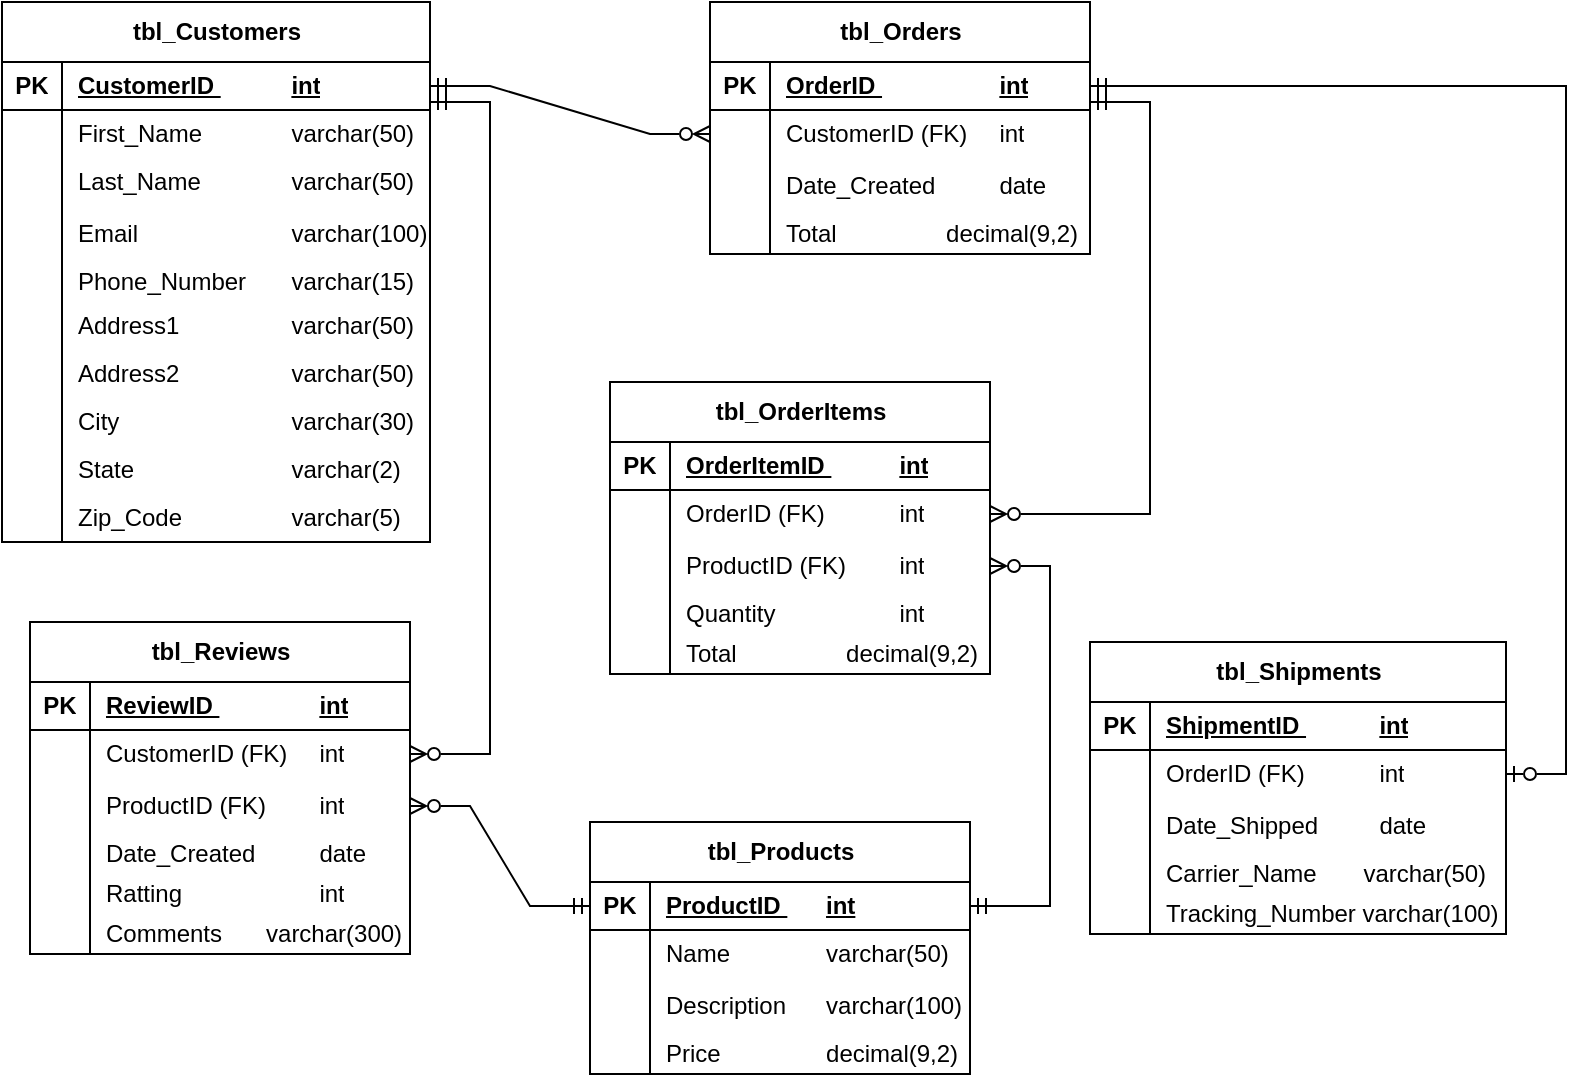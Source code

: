 <mxfile version="22.1.5" type="github">
  <diagram name="Page-1" id="yN-8CEZ-ahlFTU7p4GhJ">
    <mxGraphModel dx="1012" dy="645" grid="1" gridSize="10" guides="1" tooltips="1" connect="1" arrows="1" fold="1" page="1" pageScale="1" pageWidth="850" pageHeight="1100" math="0" shadow="0">
      <root>
        <mxCell id="0" />
        <mxCell id="1" parent="0" />
        <mxCell id="nG5yOjNzxIH1vcLrPPvf-18" value="tbl_Customers" style="shape=table;startSize=30;container=1;collapsible=1;childLayout=tableLayout;fixedRows=1;rowLines=0;fontStyle=1;align=center;resizeLast=1;html=1;" parent="1" vertex="1">
          <mxGeometry x="36" y="40" width="214" height="270" as="geometry" />
        </mxCell>
        <mxCell id="nG5yOjNzxIH1vcLrPPvf-19" value="" style="shape=tableRow;horizontal=0;startSize=0;swimlaneHead=0;swimlaneBody=0;fillColor=none;collapsible=0;dropTarget=0;points=[[0,0.5],[1,0.5]];portConstraint=eastwest;top=0;left=0;right=0;bottom=1;" parent="nG5yOjNzxIH1vcLrPPvf-18" vertex="1">
          <mxGeometry y="30" width="214" height="24" as="geometry" />
        </mxCell>
        <mxCell id="nG5yOjNzxIH1vcLrPPvf-20" value="PK" style="shape=partialRectangle;connectable=0;fillColor=none;top=0;left=0;bottom=0;right=0;fontStyle=1;overflow=hidden;whiteSpace=wrap;html=1;" parent="nG5yOjNzxIH1vcLrPPvf-19" vertex="1">
          <mxGeometry width="30" height="24" as="geometry">
            <mxRectangle width="30" height="24" as="alternateBounds" />
          </mxGeometry>
        </mxCell>
        <mxCell id="nG5yOjNzxIH1vcLrPPvf-21" value="CustomerID&#x9;&lt;span style=&quot;white-space: pre;&quot;&gt;&#x9;&lt;/span&gt;&lt;span style=&quot;white-space: pre;&quot;&gt;&#x9;&lt;/span&gt;&lt;span style=&quot;border-color: var(--border-color);&quot;&gt;&lt;/span&gt;int" style="shape=partialRectangle;connectable=0;fillColor=none;top=0;left=0;bottom=0;right=0;align=left;spacingLeft=6;fontStyle=5;overflow=hidden;whiteSpace=wrap;html=1;" parent="nG5yOjNzxIH1vcLrPPvf-19" vertex="1">
          <mxGeometry x="30" width="184" height="24" as="geometry">
            <mxRectangle width="184" height="24" as="alternateBounds" />
          </mxGeometry>
        </mxCell>
        <mxCell id="nG5yOjNzxIH1vcLrPPvf-22" value="" style="shape=tableRow;horizontal=0;startSize=0;swimlaneHead=0;swimlaneBody=0;fillColor=none;collapsible=0;dropTarget=0;points=[[0,0.5],[1,0.5]];portConstraint=eastwest;top=0;left=0;right=0;bottom=0;" parent="nG5yOjNzxIH1vcLrPPvf-18" vertex="1">
          <mxGeometry y="54" width="214" height="24" as="geometry" />
        </mxCell>
        <mxCell id="nG5yOjNzxIH1vcLrPPvf-23" value="" style="shape=partialRectangle;connectable=0;fillColor=none;top=0;left=0;bottom=0;right=0;editable=1;overflow=hidden;whiteSpace=wrap;html=1;" parent="nG5yOjNzxIH1vcLrPPvf-22" vertex="1">
          <mxGeometry width="30" height="24" as="geometry">
            <mxRectangle width="30" height="24" as="alternateBounds" />
          </mxGeometry>
        </mxCell>
        <mxCell id="nG5yOjNzxIH1vcLrPPvf-24" value="First_Name&#x9;&lt;span style=&quot;white-space: pre;&quot;&gt;&#x9;&lt;/span&gt;&lt;span style=&quot;white-space: pre;&quot;&gt;&#x9;&lt;/span&gt;&lt;span style=&quot;border-color: var(--border-color);&quot;&gt;&lt;/span&gt;varchar(50)" style="shape=partialRectangle;connectable=0;fillColor=none;top=0;left=0;bottom=0;right=0;align=left;spacingLeft=6;overflow=hidden;whiteSpace=wrap;html=1;" parent="nG5yOjNzxIH1vcLrPPvf-22" vertex="1">
          <mxGeometry x="30" width="184" height="24" as="geometry">
            <mxRectangle width="184" height="24" as="alternateBounds" />
          </mxGeometry>
        </mxCell>
        <mxCell id="nG5yOjNzxIH1vcLrPPvf-25" value="" style="shape=tableRow;horizontal=0;startSize=0;swimlaneHead=0;swimlaneBody=0;fillColor=none;collapsible=0;dropTarget=0;points=[[0,0.5],[1,0.5]];portConstraint=eastwest;top=0;left=0;right=0;bottom=0;" parent="nG5yOjNzxIH1vcLrPPvf-18" vertex="1">
          <mxGeometry y="78" width="214" height="24" as="geometry" />
        </mxCell>
        <mxCell id="nG5yOjNzxIH1vcLrPPvf-26" value="" style="shape=partialRectangle;connectable=0;fillColor=none;top=0;left=0;bottom=0;right=0;editable=1;overflow=hidden;whiteSpace=wrap;html=1;" parent="nG5yOjNzxIH1vcLrPPvf-25" vertex="1">
          <mxGeometry width="30" height="24" as="geometry">
            <mxRectangle width="30" height="24" as="alternateBounds" />
          </mxGeometry>
        </mxCell>
        <mxCell id="nG5yOjNzxIH1vcLrPPvf-27" value="Last_Name&#x9;&lt;span style=&quot;white-space: pre;&quot;&gt;&#x9;&lt;/span&gt;&lt;span style=&quot;white-space: pre;&quot;&gt;&#x9;&lt;/span&gt;&lt;span style=&quot;border-color: var(--border-color);&quot;&gt;&lt;/span&gt;varchar(50)" style="shape=partialRectangle;connectable=0;fillColor=none;top=0;left=0;bottom=0;right=0;align=left;spacingLeft=6;overflow=hidden;whiteSpace=wrap;html=1;" parent="nG5yOjNzxIH1vcLrPPvf-25" vertex="1">
          <mxGeometry x="30" width="184" height="24" as="geometry">
            <mxRectangle width="184" height="24" as="alternateBounds" />
          </mxGeometry>
        </mxCell>
        <mxCell id="nG5yOjNzxIH1vcLrPPvf-28" value="" style="shape=tableRow;horizontal=0;startSize=0;swimlaneHead=0;swimlaneBody=0;fillColor=none;collapsible=0;dropTarget=0;points=[[0,0.5],[1,0.5]];portConstraint=eastwest;top=0;left=0;right=0;bottom=0;strokeColor=default;" parent="nG5yOjNzxIH1vcLrPPvf-18" vertex="1">
          <mxGeometry y="102" width="214" height="28" as="geometry" />
        </mxCell>
        <mxCell id="nG5yOjNzxIH1vcLrPPvf-29" value="" style="shape=partialRectangle;connectable=0;fillColor=none;top=0;left=0;bottom=0;right=0;editable=1;overflow=hidden;whiteSpace=wrap;html=1;" parent="nG5yOjNzxIH1vcLrPPvf-28" vertex="1">
          <mxGeometry width="30" height="28" as="geometry">
            <mxRectangle width="30" height="28" as="alternateBounds" />
          </mxGeometry>
        </mxCell>
        <mxCell id="nG5yOjNzxIH1vcLrPPvf-30" value="Email&#x9;&lt;span style=&quot;white-space: pre;&quot;&gt;&#x9;&lt;/span&gt;&lt;span style=&quot;white-space: pre;&quot;&gt;&#x9;&lt;/span&gt;&lt;span style=&quot;white-space: pre;&quot;&gt;&#x9;&lt;/span&gt;&lt;span style=&quot;border-color: var(--border-color);&quot;&gt;&lt;/span&gt;varchar(100)" style="shape=partialRectangle;connectable=0;fillColor=none;top=0;left=0;bottom=0;right=0;align=left;spacingLeft=6;overflow=hidden;whiteSpace=wrap;html=1;" parent="nG5yOjNzxIH1vcLrPPvf-28" vertex="1">
          <mxGeometry x="30" width="184" height="28" as="geometry">
            <mxRectangle width="184" height="28" as="alternateBounds" />
          </mxGeometry>
        </mxCell>
        <mxCell id="1pU03YvxmxOZ_lnWLBFP-92" style="shape=tableRow;horizontal=0;startSize=0;swimlaneHead=0;swimlaneBody=0;fillColor=none;collapsible=0;dropTarget=0;points=[[0,0.5],[1,0.5]];portConstraint=eastwest;top=0;left=0;right=0;bottom=0;strokeColor=default;" vertex="1" parent="nG5yOjNzxIH1vcLrPPvf-18">
          <mxGeometry y="130" width="214" height="20" as="geometry" />
        </mxCell>
        <mxCell id="1pU03YvxmxOZ_lnWLBFP-93" style="shape=partialRectangle;connectable=0;fillColor=none;top=0;left=0;bottom=0;right=0;editable=1;overflow=hidden;whiteSpace=wrap;html=1;" vertex="1" parent="1pU03YvxmxOZ_lnWLBFP-92">
          <mxGeometry width="30" height="20" as="geometry">
            <mxRectangle width="30" height="20" as="alternateBounds" />
          </mxGeometry>
        </mxCell>
        <mxCell id="1pU03YvxmxOZ_lnWLBFP-94" value="Phone_Number&#x9;&lt;span style=&quot;white-space: pre;&quot;&gt;&#x9;&lt;/span&gt;varchar(15)" style="shape=partialRectangle;connectable=0;fillColor=none;top=0;left=0;bottom=0;right=0;align=left;spacingLeft=6;overflow=hidden;whiteSpace=wrap;html=1;" vertex="1" parent="1pU03YvxmxOZ_lnWLBFP-92">
          <mxGeometry x="30" width="184" height="20" as="geometry">
            <mxRectangle width="184" height="20" as="alternateBounds" />
          </mxGeometry>
        </mxCell>
        <mxCell id="1pU03YvxmxOZ_lnWLBFP-89" style="shape=tableRow;horizontal=0;startSize=0;swimlaneHead=0;swimlaneBody=0;fillColor=none;collapsible=0;dropTarget=0;points=[[0,0.5],[1,0.5]];portConstraint=eastwest;top=0;left=0;right=0;bottom=0;strokeColor=default;" vertex="1" parent="nG5yOjNzxIH1vcLrPPvf-18">
          <mxGeometry y="150" width="214" height="24" as="geometry" />
        </mxCell>
        <mxCell id="1pU03YvxmxOZ_lnWLBFP-90" style="shape=partialRectangle;connectable=0;fillColor=none;top=0;left=0;bottom=0;right=0;editable=1;overflow=hidden;whiteSpace=wrap;html=1;" vertex="1" parent="1pU03YvxmxOZ_lnWLBFP-89">
          <mxGeometry width="30" height="24" as="geometry">
            <mxRectangle width="30" height="24" as="alternateBounds" />
          </mxGeometry>
        </mxCell>
        <mxCell id="1pU03YvxmxOZ_lnWLBFP-91" value="Address1&#x9;&lt;span style=&quot;border-color: var(--border-color);&quot;&gt;&lt;span style=&quot;white-space: pre;&quot;&gt;&amp;nbsp;&amp;nbsp;&amp;nbsp;&amp;nbsp;&lt;span style=&quot;white-space: pre;&quot;&gt;&#x9;&lt;/span&gt;&lt;span style=&quot;white-space: pre;&quot;&gt;&#x9;&lt;/span&gt;&lt;/span&gt;&lt;/span&gt;&lt;span style=&quot;border-color: var(--border-color);&quot;&gt;&lt;/span&gt;varchar(50)" style="shape=partialRectangle;connectable=0;fillColor=none;top=0;left=0;bottom=0;right=0;align=left;spacingLeft=6;overflow=hidden;whiteSpace=wrap;html=1;" vertex="1" parent="1pU03YvxmxOZ_lnWLBFP-89">
          <mxGeometry x="30" width="184" height="24" as="geometry">
            <mxRectangle width="184" height="24" as="alternateBounds" />
          </mxGeometry>
        </mxCell>
        <mxCell id="1pU03YvxmxOZ_lnWLBFP-86" style="shape=tableRow;horizontal=0;startSize=0;swimlaneHead=0;swimlaneBody=0;fillColor=none;collapsible=0;dropTarget=0;points=[[0,0.5],[1,0.5]];portConstraint=eastwest;top=0;left=0;right=0;bottom=0;strokeColor=default;" vertex="1" parent="nG5yOjNzxIH1vcLrPPvf-18">
          <mxGeometry y="174" width="214" height="24" as="geometry" />
        </mxCell>
        <mxCell id="1pU03YvxmxOZ_lnWLBFP-87" style="shape=partialRectangle;connectable=0;fillColor=none;top=0;left=0;bottom=0;right=0;editable=1;overflow=hidden;whiteSpace=wrap;html=1;" vertex="1" parent="1pU03YvxmxOZ_lnWLBFP-86">
          <mxGeometry width="30" height="24" as="geometry">
            <mxRectangle width="30" height="24" as="alternateBounds" />
          </mxGeometry>
        </mxCell>
        <mxCell id="1pU03YvxmxOZ_lnWLBFP-88" value="Address2&#x9;&lt;span style=&quot;border-color: var(--border-color);&quot;&gt;&lt;span style=&quot;white-space: pre;&quot;&gt;&amp;nbsp;&amp;nbsp;&amp;nbsp;&amp;nbsp;&lt;/span&gt;&lt;/span&gt;&lt;span style=&quot;border-color: var(--border-color);&quot;&gt;&lt;span style=&quot;white-space: pre;&quot;&gt;&amp;nbsp;&amp;nbsp;&amp;nbsp;&amp;nbsp;&lt;span style=&quot;white-space: pre;&quot;&gt;&#x9;&lt;/span&gt;&lt;/span&gt;&lt;/span&gt;varchar(50)" style="shape=partialRectangle;connectable=0;fillColor=none;top=0;left=0;bottom=0;right=0;align=left;spacingLeft=6;overflow=hidden;whiteSpace=wrap;html=1;" vertex="1" parent="1pU03YvxmxOZ_lnWLBFP-86">
          <mxGeometry x="30" width="184" height="24" as="geometry">
            <mxRectangle width="184" height="24" as="alternateBounds" />
          </mxGeometry>
        </mxCell>
        <mxCell id="1pU03YvxmxOZ_lnWLBFP-83" style="shape=tableRow;horizontal=0;startSize=0;swimlaneHead=0;swimlaneBody=0;fillColor=none;collapsible=0;dropTarget=0;points=[[0,0.5],[1,0.5]];portConstraint=eastwest;top=0;left=0;right=0;bottom=0;strokeColor=default;" vertex="1" parent="nG5yOjNzxIH1vcLrPPvf-18">
          <mxGeometry y="198" width="214" height="24" as="geometry" />
        </mxCell>
        <mxCell id="1pU03YvxmxOZ_lnWLBFP-84" style="shape=partialRectangle;connectable=0;fillColor=none;top=0;left=0;bottom=0;right=0;editable=1;overflow=hidden;whiteSpace=wrap;html=1;" vertex="1" parent="1pU03YvxmxOZ_lnWLBFP-83">
          <mxGeometry width="30" height="24" as="geometry">
            <mxRectangle width="30" height="24" as="alternateBounds" />
          </mxGeometry>
        </mxCell>
        <mxCell id="1pU03YvxmxOZ_lnWLBFP-85" value="City&#x9;&lt;span style=&quot;border-color: var(--border-color);&quot;&gt;&lt;span style=&quot;white-space: pre;&quot;&gt;&amp;nbsp;&amp;nbsp;&amp;nbsp;&amp;nbsp;&lt;/span&gt;&lt;/span&gt;&lt;span style=&quot;border-color: var(--border-color);&quot;&gt;&lt;span style=&quot;white-space: pre;&quot;&gt;&amp;nbsp;&amp;nbsp;&amp;nbsp;&amp;nbsp;&lt;/span&gt;&lt;/span&gt;&lt;span style=&quot;border-color: var(--border-color);&quot;&gt;&lt;span style=&quot;white-space: pre;&quot;&gt;&amp;nbsp;&amp;nbsp;&amp;nbsp;&amp;nbsp;&lt;span style=&quot;white-space: pre;&quot;&gt;&#x9;&lt;/span&gt;&lt;span style=&quot;white-space: pre;&quot;&gt;&#x9;&lt;/span&gt;&lt;/span&gt;&lt;/span&gt;varchar(30)" style="shape=partialRectangle;connectable=0;fillColor=none;top=0;left=0;bottom=0;right=0;align=left;spacingLeft=6;overflow=hidden;whiteSpace=wrap;html=1;" vertex="1" parent="1pU03YvxmxOZ_lnWLBFP-83">
          <mxGeometry x="30" width="184" height="24" as="geometry">
            <mxRectangle width="184" height="24" as="alternateBounds" />
          </mxGeometry>
        </mxCell>
        <mxCell id="1pU03YvxmxOZ_lnWLBFP-80" style="shape=tableRow;horizontal=0;startSize=0;swimlaneHead=0;swimlaneBody=0;fillColor=none;collapsible=0;dropTarget=0;points=[[0,0.5],[1,0.5]];portConstraint=eastwest;top=0;left=0;right=0;bottom=0;strokeColor=default;" vertex="1" parent="nG5yOjNzxIH1vcLrPPvf-18">
          <mxGeometry y="222" width="214" height="24" as="geometry" />
        </mxCell>
        <mxCell id="1pU03YvxmxOZ_lnWLBFP-81" style="shape=partialRectangle;connectable=0;fillColor=none;top=0;left=0;bottom=0;right=0;editable=1;overflow=hidden;whiteSpace=wrap;html=1;" vertex="1" parent="1pU03YvxmxOZ_lnWLBFP-80">
          <mxGeometry width="30" height="24" as="geometry">
            <mxRectangle width="30" height="24" as="alternateBounds" />
          </mxGeometry>
        </mxCell>
        <mxCell id="1pU03YvxmxOZ_lnWLBFP-82" value="State&#x9;&lt;span style=&quot;white-space: pre;&quot;&gt;&#x9;&lt;/span&gt;&lt;span style=&quot;white-space: pre;&quot;&gt;&#x9;&lt;/span&gt;&lt;span style=&quot;white-space: pre;&quot;&gt;&#x9;&lt;/span&gt;&lt;span style=&quot;border-color: var(--border-color);&quot;&gt;&lt;/span&gt;varchar(2)" style="shape=partialRectangle;connectable=0;fillColor=none;top=0;left=0;bottom=0;right=0;align=left;spacingLeft=6;overflow=hidden;whiteSpace=wrap;html=1;" vertex="1" parent="1pU03YvxmxOZ_lnWLBFP-80">
          <mxGeometry x="30" width="184" height="24" as="geometry">
            <mxRectangle width="184" height="24" as="alternateBounds" />
          </mxGeometry>
        </mxCell>
        <mxCell id="1pU03YvxmxOZ_lnWLBFP-77" style="shape=tableRow;horizontal=0;startSize=0;swimlaneHead=0;swimlaneBody=0;fillColor=none;collapsible=0;dropTarget=0;points=[[0,0.5],[1,0.5]];portConstraint=eastwest;top=0;left=0;right=0;bottom=0;strokeColor=default;" vertex="1" parent="nG5yOjNzxIH1vcLrPPvf-18">
          <mxGeometry y="246" width="214" height="24" as="geometry" />
        </mxCell>
        <mxCell id="1pU03YvxmxOZ_lnWLBFP-78" style="shape=partialRectangle;connectable=0;fillColor=none;top=0;left=0;bottom=0;right=0;editable=1;overflow=hidden;whiteSpace=wrap;html=1;" vertex="1" parent="1pU03YvxmxOZ_lnWLBFP-77">
          <mxGeometry width="30" height="24" as="geometry">
            <mxRectangle width="30" height="24" as="alternateBounds" />
          </mxGeometry>
        </mxCell>
        <mxCell id="1pU03YvxmxOZ_lnWLBFP-79" value="Zip_Code&#x9;&lt;span style=&quot;white-space: pre;&quot;&gt;&#x9;&lt;/span&gt;&lt;span style=&quot;white-space: pre;&quot;&gt;&#x9;&lt;/span&gt;&lt;span style=&quot;border-color: var(--border-color);&quot;&gt;&lt;/span&gt;varchar(5)" style="shape=partialRectangle;connectable=0;fillColor=none;top=0;left=0;bottom=0;right=0;align=left;spacingLeft=6;overflow=hidden;whiteSpace=wrap;html=1;" vertex="1" parent="1pU03YvxmxOZ_lnWLBFP-77">
          <mxGeometry x="30" width="184" height="24" as="geometry">
            <mxRectangle width="184" height="24" as="alternateBounds" />
          </mxGeometry>
        </mxCell>
        <mxCell id="nG5yOjNzxIH1vcLrPPvf-31" value="" style="edgeStyle=entityRelationEdgeStyle;fontSize=12;html=1;endArrow=ERzeroToMany;startArrow=ERmandOne;rounded=0;exitX=1;exitY=0.5;exitDx=0;exitDy=0;startFill=0;endFill=0;" parent="1" source="nG5yOjNzxIH1vcLrPPvf-19" target="1pU03YvxmxOZ_lnWLBFP-130" edge="1">
          <mxGeometry width="100" height="100" relative="1" as="geometry">
            <mxPoint x="300" y="190" as="sourcePoint" />
            <mxPoint x="490" y="202" as="targetPoint" />
          </mxGeometry>
        </mxCell>
        <mxCell id="1pU03YvxmxOZ_lnWLBFP-95" value="tbl_Products" style="shape=table;startSize=30;container=1;collapsible=1;childLayout=tableLayout;fixedRows=1;rowLines=0;fontStyle=1;align=center;resizeLast=1;html=1;" vertex="1" parent="1">
          <mxGeometry x="330" y="450" width="190" height="126" as="geometry" />
        </mxCell>
        <mxCell id="1pU03YvxmxOZ_lnWLBFP-96" value="" style="shape=tableRow;horizontal=0;startSize=0;swimlaneHead=0;swimlaneBody=0;fillColor=none;collapsible=0;dropTarget=0;points=[[0,0.5],[1,0.5]];portConstraint=eastwest;top=0;left=0;right=0;bottom=1;" vertex="1" parent="1pU03YvxmxOZ_lnWLBFP-95">
          <mxGeometry y="30" width="190" height="24" as="geometry" />
        </mxCell>
        <mxCell id="1pU03YvxmxOZ_lnWLBFP-97" value="PK" style="shape=partialRectangle;connectable=0;fillColor=none;top=0;left=0;bottom=0;right=0;fontStyle=1;overflow=hidden;whiteSpace=wrap;html=1;" vertex="1" parent="1pU03YvxmxOZ_lnWLBFP-96">
          <mxGeometry width="30" height="24" as="geometry">
            <mxRectangle width="30" height="24" as="alternateBounds" />
          </mxGeometry>
        </mxCell>
        <mxCell id="1pU03YvxmxOZ_lnWLBFP-98" value="ProductID&#x9;&lt;span style=&quot;white-space: pre;&quot;&gt;&#x9;&lt;/span&gt;int" style="shape=partialRectangle;connectable=0;fillColor=none;top=0;left=0;bottom=0;right=0;align=left;spacingLeft=6;fontStyle=5;overflow=hidden;whiteSpace=wrap;html=1;" vertex="1" parent="1pU03YvxmxOZ_lnWLBFP-96">
          <mxGeometry x="30" width="160" height="24" as="geometry">
            <mxRectangle width="160" height="24" as="alternateBounds" />
          </mxGeometry>
        </mxCell>
        <mxCell id="1pU03YvxmxOZ_lnWLBFP-102" value="" style="shape=tableRow;horizontal=0;startSize=0;swimlaneHead=0;swimlaneBody=0;fillColor=none;collapsible=0;dropTarget=0;points=[[0,0.5],[1,0.5]];portConstraint=eastwest;top=0;left=0;right=0;bottom=0;" vertex="1" parent="1pU03YvxmxOZ_lnWLBFP-95">
          <mxGeometry y="54" width="190" height="24" as="geometry" />
        </mxCell>
        <mxCell id="1pU03YvxmxOZ_lnWLBFP-103" value="" style="shape=partialRectangle;connectable=0;fillColor=none;top=0;left=0;bottom=0;right=0;editable=1;overflow=hidden;whiteSpace=wrap;html=1;" vertex="1" parent="1pU03YvxmxOZ_lnWLBFP-102">
          <mxGeometry width="30" height="24" as="geometry">
            <mxRectangle width="30" height="24" as="alternateBounds" />
          </mxGeometry>
        </mxCell>
        <mxCell id="1pU03YvxmxOZ_lnWLBFP-104" value="Name&#x9;&lt;span style=&quot;white-space: pre;&quot;&gt;&#x9;&lt;/span&gt;&lt;span style=&quot;white-space: pre;&quot;&gt;&#x9;&lt;/span&gt;varchar(50)" style="shape=partialRectangle;connectable=0;fillColor=none;top=0;left=0;bottom=0;right=0;align=left;spacingLeft=6;overflow=hidden;whiteSpace=wrap;html=1;" vertex="1" parent="1pU03YvxmxOZ_lnWLBFP-102">
          <mxGeometry x="30" width="160" height="24" as="geometry">
            <mxRectangle width="160" height="24" as="alternateBounds" />
          </mxGeometry>
        </mxCell>
        <mxCell id="1pU03YvxmxOZ_lnWLBFP-105" value="" style="shape=tableRow;horizontal=0;startSize=0;swimlaneHead=0;swimlaneBody=0;fillColor=none;collapsible=0;dropTarget=0;points=[[0,0.5],[1,0.5]];portConstraint=eastwest;top=0;left=0;right=0;bottom=0;strokeColor=default;" vertex="1" parent="1pU03YvxmxOZ_lnWLBFP-95">
          <mxGeometry y="78" width="190" height="28" as="geometry" />
        </mxCell>
        <mxCell id="1pU03YvxmxOZ_lnWLBFP-106" value="" style="shape=partialRectangle;connectable=0;fillColor=none;top=0;left=0;bottom=0;right=0;editable=1;overflow=hidden;whiteSpace=wrap;html=1;" vertex="1" parent="1pU03YvxmxOZ_lnWLBFP-105">
          <mxGeometry width="30" height="28" as="geometry">
            <mxRectangle width="30" height="28" as="alternateBounds" />
          </mxGeometry>
        </mxCell>
        <mxCell id="1pU03YvxmxOZ_lnWLBFP-107" value="Description&amp;nbsp;&lt;span style=&quot;white-space: pre;&quot;&gt;&#x9;&lt;/span&gt;varchar(100)" style="shape=partialRectangle;connectable=0;fillColor=none;top=0;left=0;bottom=0;right=0;align=left;spacingLeft=6;overflow=hidden;whiteSpace=wrap;html=1;" vertex="1" parent="1pU03YvxmxOZ_lnWLBFP-105">
          <mxGeometry x="30" width="160" height="28" as="geometry">
            <mxRectangle width="160" height="28" as="alternateBounds" />
          </mxGeometry>
        </mxCell>
        <mxCell id="1pU03YvxmxOZ_lnWLBFP-108" style="shape=tableRow;horizontal=0;startSize=0;swimlaneHead=0;swimlaneBody=0;fillColor=none;collapsible=0;dropTarget=0;points=[[0,0.5],[1,0.5]];portConstraint=eastwest;top=0;left=0;right=0;bottom=0;strokeColor=default;" vertex="1" parent="1pU03YvxmxOZ_lnWLBFP-95">
          <mxGeometry y="106" width="190" height="20" as="geometry" />
        </mxCell>
        <mxCell id="1pU03YvxmxOZ_lnWLBFP-109" style="shape=partialRectangle;connectable=0;fillColor=none;top=0;left=0;bottom=0;right=0;editable=1;overflow=hidden;whiteSpace=wrap;html=1;" vertex="1" parent="1pU03YvxmxOZ_lnWLBFP-108">
          <mxGeometry width="30" height="20" as="geometry">
            <mxRectangle width="30" height="20" as="alternateBounds" />
          </mxGeometry>
        </mxCell>
        <mxCell id="1pU03YvxmxOZ_lnWLBFP-110" value="Price&amp;nbsp;&lt;span style=&quot;white-space: pre;&quot;&gt;&#x9;&lt;span style=&quot;white-space: pre;&quot;&gt;&#x9;&lt;/span&gt;&lt;/span&gt;decimal(9,2)" style="shape=partialRectangle;connectable=0;fillColor=none;top=0;left=0;bottom=0;right=0;align=left;spacingLeft=6;overflow=hidden;whiteSpace=wrap;html=1;" vertex="1" parent="1pU03YvxmxOZ_lnWLBFP-108">
          <mxGeometry x="30" width="160" height="20" as="geometry">
            <mxRectangle width="160" height="20" as="alternateBounds" />
          </mxGeometry>
        </mxCell>
        <mxCell id="1pU03YvxmxOZ_lnWLBFP-126" value="tbl_Orders" style="shape=table;startSize=30;container=1;collapsible=1;childLayout=tableLayout;fixedRows=1;rowLines=0;fontStyle=1;align=center;resizeLast=1;html=1;" vertex="1" parent="1">
          <mxGeometry x="390" y="40" width="190" height="126" as="geometry" />
        </mxCell>
        <mxCell id="1pU03YvxmxOZ_lnWLBFP-127" value="" style="shape=tableRow;horizontal=0;startSize=0;swimlaneHead=0;swimlaneBody=0;fillColor=none;collapsible=0;dropTarget=0;points=[[0,0.5],[1,0.5]];portConstraint=eastwest;top=0;left=0;right=0;bottom=1;" vertex="1" parent="1pU03YvxmxOZ_lnWLBFP-126">
          <mxGeometry y="30" width="190" height="24" as="geometry" />
        </mxCell>
        <mxCell id="1pU03YvxmxOZ_lnWLBFP-128" value="PK" style="shape=partialRectangle;connectable=0;fillColor=none;top=0;left=0;bottom=0;right=0;fontStyle=1;overflow=hidden;whiteSpace=wrap;html=1;" vertex="1" parent="1pU03YvxmxOZ_lnWLBFP-127">
          <mxGeometry width="30" height="24" as="geometry">
            <mxRectangle width="30" height="24" as="alternateBounds" />
          </mxGeometry>
        </mxCell>
        <mxCell id="1pU03YvxmxOZ_lnWLBFP-129" value="OrderID&#x9;&lt;span style=&quot;white-space: pre;&quot;&gt;&#x9;&lt;span style=&quot;white-space: pre;&quot;&gt;&#x9;&lt;span style=&quot;white-space: pre;&quot;&gt;&#x9;&lt;/span&gt;&lt;/span&gt;&lt;/span&gt;int" style="shape=partialRectangle;connectable=0;fillColor=none;top=0;left=0;bottom=0;right=0;align=left;spacingLeft=6;fontStyle=5;overflow=hidden;whiteSpace=wrap;html=1;" vertex="1" parent="1pU03YvxmxOZ_lnWLBFP-127">
          <mxGeometry x="30" width="160" height="24" as="geometry">
            <mxRectangle width="160" height="24" as="alternateBounds" />
          </mxGeometry>
        </mxCell>
        <mxCell id="1pU03YvxmxOZ_lnWLBFP-130" value="" style="shape=tableRow;horizontal=0;startSize=0;swimlaneHead=0;swimlaneBody=0;fillColor=none;collapsible=0;dropTarget=0;points=[[0,0.5],[1,0.5]];portConstraint=eastwest;top=0;left=0;right=0;bottom=0;" vertex="1" parent="1pU03YvxmxOZ_lnWLBFP-126">
          <mxGeometry y="54" width="190" height="24" as="geometry" />
        </mxCell>
        <mxCell id="1pU03YvxmxOZ_lnWLBFP-131" value="" style="shape=partialRectangle;connectable=0;fillColor=none;top=0;left=0;bottom=0;right=0;editable=1;overflow=hidden;whiteSpace=wrap;html=1;" vertex="1" parent="1pU03YvxmxOZ_lnWLBFP-130">
          <mxGeometry width="30" height="24" as="geometry">
            <mxRectangle width="30" height="24" as="alternateBounds" />
          </mxGeometry>
        </mxCell>
        <mxCell id="1pU03YvxmxOZ_lnWLBFP-132" value="CustomerID (FK) &lt;span style=&quot;white-space: pre;&quot;&gt;&#x9;&lt;/span&gt;int" style="shape=partialRectangle;connectable=0;fillColor=none;top=0;left=0;bottom=0;right=0;align=left;spacingLeft=6;overflow=hidden;whiteSpace=wrap;html=1;" vertex="1" parent="1pU03YvxmxOZ_lnWLBFP-130">
          <mxGeometry x="30" width="160" height="24" as="geometry">
            <mxRectangle width="160" height="24" as="alternateBounds" />
          </mxGeometry>
        </mxCell>
        <mxCell id="1pU03YvxmxOZ_lnWLBFP-133" value="" style="shape=tableRow;horizontal=0;startSize=0;swimlaneHead=0;swimlaneBody=0;fillColor=none;collapsible=0;dropTarget=0;points=[[0,0.5],[1,0.5]];portConstraint=eastwest;top=0;left=0;right=0;bottom=0;strokeColor=default;" vertex="1" parent="1pU03YvxmxOZ_lnWLBFP-126">
          <mxGeometry y="78" width="190" height="28" as="geometry" />
        </mxCell>
        <mxCell id="1pU03YvxmxOZ_lnWLBFP-134" value="" style="shape=partialRectangle;connectable=0;fillColor=none;top=0;left=0;bottom=0;right=0;editable=1;overflow=hidden;whiteSpace=wrap;html=1;" vertex="1" parent="1pU03YvxmxOZ_lnWLBFP-133">
          <mxGeometry width="30" height="28" as="geometry">
            <mxRectangle width="30" height="28" as="alternateBounds" />
          </mxGeometry>
        </mxCell>
        <mxCell id="1pU03YvxmxOZ_lnWLBFP-135" value="Date_Created&lt;span style=&quot;white-space: pre;&quot;&gt;&#x9;&lt;/span&gt;&lt;span style=&quot;white-space: pre;&quot;&gt;&#x9;&lt;/span&gt;date" style="shape=partialRectangle;connectable=0;fillColor=none;top=0;left=0;bottom=0;right=0;align=left;spacingLeft=6;overflow=hidden;whiteSpace=wrap;html=1;" vertex="1" parent="1pU03YvxmxOZ_lnWLBFP-133">
          <mxGeometry x="30" width="160" height="28" as="geometry">
            <mxRectangle width="160" height="28" as="alternateBounds" />
          </mxGeometry>
        </mxCell>
        <mxCell id="1pU03YvxmxOZ_lnWLBFP-136" style="shape=tableRow;horizontal=0;startSize=0;swimlaneHead=0;swimlaneBody=0;fillColor=none;collapsible=0;dropTarget=0;points=[[0,0.5],[1,0.5]];portConstraint=eastwest;top=0;left=0;right=0;bottom=0;strokeColor=default;" vertex="1" parent="1pU03YvxmxOZ_lnWLBFP-126">
          <mxGeometry y="106" width="190" height="20" as="geometry" />
        </mxCell>
        <mxCell id="1pU03YvxmxOZ_lnWLBFP-137" style="shape=partialRectangle;connectable=0;fillColor=none;top=0;left=0;bottom=0;right=0;editable=1;overflow=hidden;whiteSpace=wrap;html=1;" vertex="1" parent="1pU03YvxmxOZ_lnWLBFP-136">
          <mxGeometry width="30" height="20" as="geometry">
            <mxRectangle width="30" height="20" as="alternateBounds" />
          </mxGeometry>
        </mxCell>
        <mxCell id="1pU03YvxmxOZ_lnWLBFP-138" value="Total&amp;nbsp;&lt;span style=&quot;white-space: pre;&quot;&gt;&#x9;&lt;span style=&quot;white-space: pre;&quot;&gt;&#x9;&lt;/span&gt;&lt;/span&gt;decimal(9,2)" style="shape=partialRectangle;connectable=0;fillColor=none;top=0;left=0;bottom=0;right=0;align=left;spacingLeft=6;overflow=hidden;whiteSpace=wrap;html=1;" vertex="1" parent="1pU03YvxmxOZ_lnWLBFP-136">
          <mxGeometry x="30" width="160" height="20" as="geometry">
            <mxRectangle width="160" height="20" as="alternateBounds" />
          </mxGeometry>
        </mxCell>
        <mxCell id="1pU03YvxmxOZ_lnWLBFP-139" value="tbl_OrderItems" style="shape=table;startSize=30;container=1;collapsible=1;childLayout=tableLayout;fixedRows=1;rowLines=0;fontStyle=1;align=center;resizeLast=1;html=1;" vertex="1" parent="1">
          <mxGeometry x="340" y="230" width="190" height="146" as="geometry" />
        </mxCell>
        <mxCell id="1pU03YvxmxOZ_lnWLBFP-140" value="" style="shape=tableRow;horizontal=0;startSize=0;swimlaneHead=0;swimlaneBody=0;fillColor=none;collapsible=0;dropTarget=0;points=[[0,0.5],[1,0.5]];portConstraint=eastwest;top=0;left=0;right=0;bottom=1;" vertex="1" parent="1pU03YvxmxOZ_lnWLBFP-139">
          <mxGeometry y="30" width="190" height="24" as="geometry" />
        </mxCell>
        <mxCell id="1pU03YvxmxOZ_lnWLBFP-141" value="PK" style="shape=partialRectangle;connectable=0;fillColor=none;top=0;left=0;bottom=0;right=0;fontStyle=1;overflow=hidden;whiteSpace=wrap;html=1;" vertex="1" parent="1pU03YvxmxOZ_lnWLBFP-140">
          <mxGeometry width="30" height="24" as="geometry">
            <mxRectangle width="30" height="24" as="alternateBounds" />
          </mxGeometry>
        </mxCell>
        <mxCell id="1pU03YvxmxOZ_lnWLBFP-142" value="OrderItemID&#x9;&lt;span style=&quot;white-space: pre;&quot;&gt;&#x9;&lt;span style=&quot;white-space: pre;&quot;&gt;&lt;span style=&quot;white-space: pre;&quot;&gt;&#x9;&lt;/span&gt;&lt;/span&gt;&lt;/span&gt;int" style="shape=partialRectangle;connectable=0;fillColor=none;top=0;left=0;bottom=0;right=0;align=left;spacingLeft=6;fontStyle=5;overflow=hidden;whiteSpace=wrap;html=1;" vertex="1" parent="1pU03YvxmxOZ_lnWLBFP-140">
          <mxGeometry x="30" width="160" height="24" as="geometry">
            <mxRectangle width="160" height="24" as="alternateBounds" />
          </mxGeometry>
        </mxCell>
        <mxCell id="1pU03YvxmxOZ_lnWLBFP-143" value="" style="shape=tableRow;horizontal=0;startSize=0;swimlaneHead=0;swimlaneBody=0;fillColor=none;collapsible=0;dropTarget=0;points=[[0,0.5],[1,0.5]];portConstraint=eastwest;top=0;left=0;right=0;bottom=0;" vertex="1" parent="1pU03YvxmxOZ_lnWLBFP-139">
          <mxGeometry y="54" width="190" height="24" as="geometry" />
        </mxCell>
        <mxCell id="1pU03YvxmxOZ_lnWLBFP-144" value="" style="shape=partialRectangle;connectable=0;fillColor=none;top=0;left=0;bottom=0;right=0;editable=1;overflow=hidden;whiteSpace=wrap;html=1;" vertex="1" parent="1pU03YvxmxOZ_lnWLBFP-143">
          <mxGeometry width="30" height="24" as="geometry">
            <mxRectangle width="30" height="24" as="alternateBounds" />
          </mxGeometry>
        </mxCell>
        <mxCell id="1pU03YvxmxOZ_lnWLBFP-145" value="OrderID (FK) &lt;span style=&quot;white-space: pre;&quot;&gt;&#x9;&lt;span style=&quot;white-space: pre;&quot;&gt;&#x9;&lt;/span&gt;&lt;/span&gt;int" style="shape=partialRectangle;connectable=0;fillColor=none;top=0;left=0;bottom=0;right=0;align=left;spacingLeft=6;overflow=hidden;whiteSpace=wrap;html=1;" vertex="1" parent="1pU03YvxmxOZ_lnWLBFP-143">
          <mxGeometry x="30" width="160" height="24" as="geometry">
            <mxRectangle width="160" height="24" as="alternateBounds" />
          </mxGeometry>
        </mxCell>
        <mxCell id="1pU03YvxmxOZ_lnWLBFP-146" value="" style="shape=tableRow;horizontal=0;startSize=0;swimlaneHead=0;swimlaneBody=0;fillColor=none;collapsible=0;dropTarget=0;points=[[0,0.5],[1,0.5]];portConstraint=eastwest;top=0;left=0;right=0;bottom=0;strokeColor=default;" vertex="1" parent="1pU03YvxmxOZ_lnWLBFP-139">
          <mxGeometry y="78" width="190" height="28" as="geometry" />
        </mxCell>
        <mxCell id="1pU03YvxmxOZ_lnWLBFP-147" value="" style="shape=partialRectangle;connectable=0;fillColor=none;top=0;left=0;bottom=0;right=0;editable=1;overflow=hidden;whiteSpace=wrap;html=1;" vertex="1" parent="1pU03YvxmxOZ_lnWLBFP-146">
          <mxGeometry width="30" height="28" as="geometry">
            <mxRectangle width="30" height="28" as="alternateBounds" />
          </mxGeometry>
        </mxCell>
        <mxCell id="1pU03YvxmxOZ_lnWLBFP-148" value="ProductID (FK) &lt;span style=&quot;white-space: pre;&quot;&gt;&#x9;&lt;/span&gt;int" style="shape=partialRectangle;connectable=0;fillColor=none;top=0;left=0;bottom=0;right=0;align=left;spacingLeft=6;overflow=hidden;whiteSpace=wrap;html=1;" vertex="1" parent="1pU03YvxmxOZ_lnWLBFP-146">
          <mxGeometry x="30" width="160" height="28" as="geometry">
            <mxRectangle width="160" height="28" as="alternateBounds" />
          </mxGeometry>
        </mxCell>
        <mxCell id="1pU03YvxmxOZ_lnWLBFP-155" style="shape=tableRow;horizontal=0;startSize=0;swimlaneHead=0;swimlaneBody=0;fillColor=none;collapsible=0;dropTarget=0;points=[[0,0.5],[1,0.5]];portConstraint=eastwest;top=0;left=0;right=0;bottom=0;strokeColor=default;" vertex="1" parent="1pU03YvxmxOZ_lnWLBFP-139">
          <mxGeometry y="106" width="190" height="20" as="geometry" />
        </mxCell>
        <mxCell id="1pU03YvxmxOZ_lnWLBFP-156" style="shape=partialRectangle;connectable=0;fillColor=none;top=0;left=0;bottom=0;right=0;editable=1;overflow=hidden;whiteSpace=wrap;html=1;" vertex="1" parent="1pU03YvxmxOZ_lnWLBFP-155">
          <mxGeometry width="30" height="20" as="geometry">
            <mxRectangle width="30" height="20" as="alternateBounds" />
          </mxGeometry>
        </mxCell>
        <mxCell id="1pU03YvxmxOZ_lnWLBFP-157" value="Quantity&lt;span style=&quot;white-space: pre;&quot;&gt;&#x9;&lt;/span&gt;&lt;span style=&quot;white-space: pre;&quot;&gt;&#x9;&lt;/span&gt;&lt;span style=&quot;white-space: pre;&quot;&gt;&#x9;&lt;/span&gt;int" style="shape=partialRectangle;connectable=0;fillColor=none;top=0;left=0;bottom=0;right=0;align=left;spacingLeft=6;overflow=hidden;whiteSpace=wrap;html=1;" vertex="1" parent="1pU03YvxmxOZ_lnWLBFP-155">
          <mxGeometry x="30" width="160" height="20" as="geometry">
            <mxRectangle width="160" height="20" as="alternateBounds" />
          </mxGeometry>
        </mxCell>
        <mxCell id="1pU03YvxmxOZ_lnWLBFP-149" style="shape=tableRow;horizontal=0;startSize=0;swimlaneHead=0;swimlaneBody=0;fillColor=none;collapsible=0;dropTarget=0;points=[[0,0.5],[1,0.5]];portConstraint=eastwest;top=0;left=0;right=0;bottom=0;strokeColor=default;" vertex="1" parent="1pU03YvxmxOZ_lnWLBFP-139">
          <mxGeometry y="126" width="190" height="20" as="geometry" />
        </mxCell>
        <mxCell id="1pU03YvxmxOZ_lnWLBFP-150" style="shape=partialRectangle;connectable=0;fillColor=none;top=0;left=0;bottom=0;right=0;editable=1;overflow=hidden;whiteSpace=wrap;html=1;" vertex="1" parent="1pU03YvxmxOZ_lnWLBFP-149">
          <mxGeometry width="30" height="20" as="geometry">
            <mxRectangle width="30" height="20" as="alternateBounds" />
          </mxGeometry>
        </mxCell>
        <mxCell id="1pU03YvxmxOZ_lnWLBFP-151" value="Total&amp;nbsp;&lt;span style=&quot;white-space: pre;&quot;&gt;&#x9;&lt;span style=&quot;white-space: pre;&quot;&gt;&#x9;&lt;/span&gt;&lt;/span&gt;decimal(9,2)" style="shape=partialRectangle;connectable=0;fillColor=none;top=0;left=0;bottom=0;right=0;align=left;spacingLeft=6;overflow=hidden;whiteSpace=wrap;html=1;" vertex="1" parent="1pU03YvxmxOZ_lnWLBFP-149">
          <mxGeometry x="30" width="160" height="20" as="geometry">
            <mxRectangle width="160" height="20" as="alternateBounds" />
          </mxGeometry>
        </mxCell>
        <mxCell id="1pU03YvxmxOZ_lnWLBFP-158" value="tbl_Shipments" style="shape=table;startSize=30;container=1;collapsible=1;childLayout=tableLayout;fixedRows=1;rowLines=0;fontStyle=1;align=center;resizeLast=1;html=1;" vertex="1" parent="1">
          <mxGeometry x="580" y="360" width="208" height="146" as="geometry" />
        </mxCell>
        <mxCell id="1pU03YvxmxOZ_lnWLBFP-159" value="" style="shape=tableRow;horizontal=0;startSize=0;swimlaneHead=0;swimlaneBody=0;fillColor=none;collapsible=0;dropTarget=0;points=[[0,0.5],[1,0.5]];portConstraint=eastwest;top=0;left=0;right=0;bottom=1;" vertex="1" parent="1pU03YvxmxOZ_lnWLBFP-158">
          <mxGeometry y="30" width="208" height="24" as="geometry" />
        </mxCell>
        <mxCell id="1pU03YvxmxOZ_lnWLBFP-160" value="PK" style="shape=partialRectangle;connectable=0;fillColor=none;top=0;left=0;bottom=0;right=0;fontStyle=1;overflow=hidden;whiteSpace=wrap;html=1;" vertex="1" parent="1pU03YvxmxOZ_lnWLBFP-159">
          <mxGeometry width="30" height="24" as="geometry">
            <mxRectangle width="30" height="24" as="alternateBounds" />
          </mxGeometry>
        </mxCell>
        <mxCell id="1pU03YvxmxOZ_lnWLBFP-161" value="ShipmentID&#x9;&lt;span style=&quot;white-space: pre;&quot;&gt;&#x9;&lt;span style=&quot;white-space: pre;&quot;&gt;&lt;span style=&quot;white-space: pre;&quot;&gt;&#x9;&lt;/span&gt;&lt;/span&gt;&lt;/span&gt;int" style="shape=partialRectangle;connectable=0;fillColor=none;top=0;left=0;bottom=0;right=0;align=left;spacingLeft=6;fontStyle=5;overflow=hidden;whiteSpace=wrap;html=1;" vertex="1" parent="1pU03YvxmxOZ_lnWLBFP-159">
          <mxGeometry x="30" width="178" height="24" as="geometry">
            <mxRectangle width="178" height="24" as="alternateBounds" />
          </mxGeometry>
        </mxCell>
        <mxCell id="1pU03YvxmxOZ_lnWLBFP-162" value="" style="shape=tableRow;horizontal=0;startSize=0;swimlaneHead=0;swimlaneBody=0;fillColor=none;collapsible=0;dropTarget=0;points=[[0,0.5],[1,0.5]];portConstraint=eastwest;top=0;left=0;right=0;bottom=0;" vertex="1" parent="1pU03YvxmxOZ_lnWLBFP-158">
          <mxGeometry y="54" width="208" height="24" as="geometry" />
        </mxCell>
        <mxCell id="1pU03YvxmxOZ_lnWLBFP-163" value="" style="shape=partialRectangle;connectable=0;fillColor=none;top=0;left=0;bottom=0;right=0;editable=1;overflow=hidden;whiteSpace=wrap;html=1;" vertex="1" parent="1pU03YvxmxOZ_lnWLBFP-162">
          <mxGeometry width="30" height="24" as="geometry">
            <mxRectangle width="30" height="24" as="alternateBounds" />
          </mxGeometry>
        </mxCell>
        <mxCell id="1pU03YvxmxOZ_lnWLBFP-164" value="OrderID (FK) &lt;span style=&quot;white-space: pre;&quot;&gt;&#x9;&lt;span style=&quot;white-space: pre;&quot;&gt;&#x9;&lt;/span&gt;&lt;/span&gt;int" style="shape=partialRectangle;connectable=0;fillColor=none;top=0;left=0;bottom=0;right=0;align=left;spacingLeft=6;overflow=hidden;whiteSpace=wrap;html=1;" vertex="1" parent="1pU03YvxmxOZ_lnWLBFP-162">
          <mxGeometry x="30" width="178" height="24" as="geometry">
            <mxRectangle width="178" height="24" as="alternateBounds" />
          </mxGeometry>
        </mxCell>
        <mxCell id="1pU03YvxmxOZ_lnWLBFP-165" value="" style="shape=tableRow;horizontal=0;startSize=0;swimlaneHead=0;swimlaneBody=0;fillColor=none;collapsible=0;dropTarget=0;points=[[0,0.5],[1,0.5]];portConstraint=eastwest;top=0;left=0;right=0;bottom=0;strokeColor=default;" vertex="1" parent="1pU03YvxmxOZ_lnWLBFP-158">
          <mxGeometry y="78" width="208" height="28" as="geometry" />
        </mxCell>
        <mxCell id="1pU03YvxmxOZ_lnWLBFP-166" value="" style="shape=partialRectangle;connectable=0;fillColor=none;top=0;left=0;bottom=0;right=0;editable=1;overflow=hidden;whiteSpace=wrap;html=1;" vertex="1" parent="1pU03YvxmxOZ_lnWLBFP-165">
          <mxGeometry width="30" height="28" as="geometry">
            <mxRectangle width="30" height="28" as="alternateBounds" />
          </mxGeometry>
        </mxCell>
        <mxCell id="1pU03YvxmxOZ_lnWLBFP-167" value="Date_Shipped&lt;span style=&quot;white-space: pre;&quot;&gt;&#x9;&lt;/span&gt;&lt;span style=&quot;white-space: pre;&quot;&gt;&#x9;&lt;/span&gt;date" style="shape=partialRectangle;connectable=0;fillColor=none;top=0;left=0;bottom=0;right=0;align=left;spacingLeft=6;overflow=hidden;whiteSpace=wrap;html=1;" vertex="1" parent="1pU03YvxmxOZ_lnWLBFP-165">
          <mxGeometry x="30" width="178" height="28" as="geometry">
            <mxRectangle width="178" height="28" as="alternateBounds" />
          </mxGeometry>
        </mxCell>
        <mxCell id="1pU03YvxmxOZ_lnWLBFP-168" style="shape=tableRow;horizontal=0;startSize=0;swimlaneHead=0;swimlaneBody=0;fillColor=none;collapsible=0;dropTarget=0;points=[[0,0.5],[1,0.5]];portConstraint=eastwest;top=0;left=0;right=0;bottom=0;strokeColor=default;" vertex="1" parent="1pU03YvxmxOZ_lnWLBFP-158">
          <mxGeometry y="106" width="208" height="20" as="geometry" />
        </mxCell>
        <mxCell id="1pU03YvxmxOZ_lnWLBFP-169" style="shape=partialRectangle;connectable=0;fillColor=none;top=0;left=0;bottom=0;right=0;editable=1;overflow=hidden;whiteSpace=wrap;html=1;" vertex="1" parent="1pU03YvxmxOZ_lnWLBFP-168">
          <mxGeometry width="30" height="20" as="geometry">
            <mxRectangle width="30" height="20" as="alternateBounds" />
          </mxGeometry>
        </mxCell>
        <mxCell id="1pU03YvxmxOZ_lnWLBFP-170" value="Carrier_Name&amp;nbsp; &amp;nbsp; &amp;nbsp; &amp;nbsp;varchar(50)" style="shape=partialRectangle;connectable=0;fillColor=none;top=0;left=0;bottom=0;right=0;align=left;spacingLeft=6;overflow=hidden;whiteSpace=wrap;html=1;" vertex="1" parent="1pU03YvxmxOZ_lnWLBFP-168">
          <mxGeometry x="30" width="178" height="20" as="geometry">
            <mxRectangle width="178" height="20" as="alternateBounds" />
          </mxGeometry>
        </mxCell>
        <mxCell id="1pU03YvxmxOZ_lnWLBFP-171" style="shape=tableRow;horizontal=0;startSize=0;swimlaneHead=0;swimlaneBody=0;fillColor=none;collapsible=0;dropTarget=0;points=[[0,0.5],[1,0.5]];portConstraint=eastwest;top=0;left=0;right=0;bottom=0;strokeColor=default;" vertex="1" parent="1pU03YvxmxOZ_lnWLBFP-158">
          <mxGeometry y="126" width="208" height="20" as="geometry" />
        </mxCell>
        <mxCell id="1pU03YvxmxOZ_lnWLBFP-172" style="shape=partialRectangle;connectable=0;fillColor=none;top=0;left=0;bottom=0;right=0;editable=1;overflow=hidden;whiteSpace=wrap;html=1;" vertex="1" parent="1pU03YvxmxOZ_lnWLBFP-171">
          <mxGeometry width="30" height="20" as="geometry">
            <mxRectangle width="30" height="20" as="alternateBounds" />
          </mxGeometry>
        </mxCell>
        <mxCell id="1pU03YvxmxOZ_lnWLBFP-173" value="Tracking_Number varchar(100)" style="shape=partialRectangle;connectable=0;fillColor=none;top=0;left=0;bottom=0;right=0;align=left;spacingLeft=6;overflow=hidden;whiteSpace=wrap;html=1;" vertex="1" parent="1pU03YvxmxOZ_lnWLBFP-171">
          <mxGeometry x="30" width="178" height="20" as="geometry">
            <mxRectangle width="178" height="20" as="alternateBounds" />
          </mxGeometry>
        </mxCell>
        <mxCell id="1pU03YvxmxOZ_lnWLBFP-174" value="tbl_Reviews" style="shape=table;startSize=30;container=1;collapsible=1;childLayout=tableLayout;fixedRows=1;rowLines=0;fontStyle=1;align=center;resizeLast=1;html=1;" vertex="1" parent="1">
          <mxGeometry x="50" y="350" width="190" height="166" as="geometry" />
        </mxCell>
        <mxCell id="1pU03YvxmxOZ_lnWLBFP-175" value="" style="shape=tableRow;horizontal=0;startSize=0;swimlaneHead=0;swimlaneBody=0;fillColor=none;collapsible=0;dropTarget=0;points=[[0,0.5],[1,0.5]];portConstraint=eastwest;top=0;left=0;right=0;bottom=1;" vertex="1" parent="1pU03YvxmxOZ_lnWLBFP-174">
          <mxGeometry y="30" width="190" height="24" as="geometry" />
        </mxCell>
        <mxCell id="1pU03YvxmxOZ_lnWLBFP-176" value="PK" style="shape=partialRectangle;connectable=0;fillColor=none;top=0;left=0;bottom=0;right=0;fontStyle=1;overflow=hidden;whiteSpace=wrap;html=1;" vertex="1" parent="1pU03YvxmxOZ_lnWLBFP-175">
          <mxGeometry width="30" height="24" as="geometry">
            <mxRectangle width="30" height="24" as="alternateBounds" />
          </mxGeometry>
        </mxCell>
        <mxCell id="1pU03YvxmxOZ_lnWLBFP-177" value="ReviewID&#x9;&lt;span style=&quot;white-space: pre;&quot;&gt;&#x9;&lt;span style=&quot;white-space: pre;&quot;&gt;&lt;span style=&quot;white-space: pre;&quot;&gt;&#x9;&lt;/span&gt;&lt;/span&gt;&lt;/span&gt;int" style="shape=partialRectangle;connectable=0;fillColor=none;top=0;left=0;bottom=0;right=0;align=left;spacingLeft=6;fontStyle=5;overflow=hidden;whiteSpace=wrap;html=1;" vertex="1" parent="1pU03YvxmxOZ_lnWLBFP-175">
          <mxGeometry x="30" width="160" height="24" as="geometry">
            <mxRectangle width="160" height="24" as="alternateBounds" />
          </mxGeometry>
        </mxCell>
        <mxCell id="1pU03YvxmxOZ_lnWLBFP-178" value="" style="shape=tableRow;horizontal=0;startSize=0;swimlaneHead=0;swimlaneBody=0;fillColor=none;collapsible=0;dropTarget=0;points=[[0,0.5],[1,0.5]];portConstraint=eastwest;top=0;left=0;right=0;bottom=0;" vertex="1" parent="1pU03YvxmxOZ_lnWLBFP-174">
          <mxGeometry y="54" width="190" height="24" as="geometry" />
        </mxCell>
        <mxCell id="1pU03YvxmxOZ_lnWLBFP-179" value="" style="shape=partialRectangle;connectable=0;fillColor=none;top=0;left=0;bottom=0;right=0;editable=1;overflow=hidden;whiteSpace=wrap;html=1;" vertex="1" parent="1pU03YvxmxOZ_lnWLBFP-178">
          <mxGeometry width="30" height="24" as="geometry">
            <mxRectangle width="30" height="24" as="alternateBounds" />
          </mxGeometry>
        </mxCell>
        <mxCell id="1pU03YvxmxOZ_lnWLBFP-180" value="CustomerID (FK) &lt;span style=&quot;white-space: pre;&quot;&gt;&#x9;&lt;/span&gt;int" style="shape=partialRectangle;connectable=0;fillColor=none;top=0;left=0;bottom=0;right=0;align=left;spacingLeft=6;overflow=hidden;whiteSpace=wrap;html=1;" vertex="1" parent="1pU03YvxmxOZ_lnWLBFP-178">
          <mxGeometry x="30" width="160" height="24" as="geometry">
            <mxRectangle width="160" height="24" as="alternateBounds" />
          </mxGeometry>
        </mxCell>
        <mxCell id="1pU03YvxmxOZ_lnWLBFP-181" value="" style="shape=tableRow;horizontal=0;startSize=0;swimlaneHead=0;swimlaneBody=0;fillColor=none;collapsible=0;dropTarget=0;points=[[0,0.5],[1,0.5]];portConstraint=eastwest;top=0;left=0;right=0;bottom=0;strokeColor=default;" vertex="1" parent="1pU03YvxmxOZ_lnWLBFP-174">
          <mxGeometry y="78" width="190" height="28" as="geometry" />
        </mxCell>
        <mxCell id="1pU03YvxmxOZ_lnWLBFP-182" value="" style="shape=partialRectangle;connectable=0;fillColor=none;top=0;left=0;bottom=0;right=0;editable=1;overflow=hidden;whiteSpace=wrap;html=1;" vertex="1" parent="1pU03YvxmxOZ_lnWLBFP-181">
          <mxGeometry width="30" height="28" as="geometry">
            <mxRectangle width="30" height="28" as="alternateBounds" />
          </mxGeometry>
        </mxCell>
        <mxCell id="1pU03YvxmxOZ_lnWLBFP-183" value="ProductID (FK) &lt;span style=&quot;white-space: pre;&quot;&gt;&#x9;&lt;/span&gt;int" style="shape=partialRectangle;connectable=0;fillColor=none;top=0;left=0;bottom=0;right=0;align=left;spacingLeft=6;overflow=hidden;whiteSpace=wrap;html=1;" vertex="1" parent="1pU03YvxmxOZ_lnWLBFP-181">
          <mxGeometry x="30" width="160" height="28" as="geometry">
            <mxRectangle width="160" height="28" as="alternateBounds" />
          </mxGeometry>
        </mxCell>
        <mxCell id="1pU03YvxmxOZ_lnWLBFP-190" style="shape=tableRow;horizontal=0;startSize=0;swimlaneHead=0;swimlaneBody=0;fillColor=none;collapsible=0;dropTarget=0;points=[[0,0.5],[1,0.5]];portConstraint=eastwest;top=0;left=0;right=0;bottom=0;strokeColor=default;" vertex="1" parent="1pU03YvxmxOZ_lnWLBFP-174">
          <mxGeometry y="106" width="190" height="20" as="geometry" />
        </mxCell>
        <mxCell id="1pU03YvxmxOZ_lnWLBFP-191" style="shape=partialRectangle;connectable=0;fillColor=none;top=0;left=0;bottom=0;right=0;editable=1;overflow=hidden;whiteSpace=wrap;html=1;" vertex="1" parent="1pU03YvxmxOZ_lnWLBFP-190">
          <mxGeometry width="30" height="20" as="geometry">
            <mxRectangle width="30" height="20" as="alternateBounds" />
          </mxGeometry>
        </mxCell>
        <mxCell id="1pU03YvxmxOZ_lnWLBFP-192" value="Date_Created&#x9;&lt;span style=&quot;border-color: var(--border-color);&quot;&gt;&lt;span style=&quot;white-space: pre;&quot;&gt;&amp;nbsp;&amp;nbsp;&amp;nbsp;&amp;nbsp;&lt;span style=&quot;white-space: pre;&quot;&gt;&#x9;&lt;/span&gt;&lt;/span&gt;&lt;/span&gt;date" style="shape=partialRectangle;connectable=0;fillColor=none;top=0;left=0;bottom=0;right=0;align=left;spacingLeft=6;overflow=hidden;whiteSpace=wrap;html=1;" vertex="1" parent="1pU03YvxmxOZ_lnWLBFP-190">
          <mxGeometry x="30" width="160" height="20" as="geometry">
            <mxRectangle width="160" height="20" as="alternateBounds" />
          </mxGeometry>
        </mxCell>
        <mxCell id="1pU03YvxmxOZ_lnWLBFP-184" style="shape=tableRow;horizontal=0;startSize=0;swimlaneHead=0;swimlaneBody=0;fillColor=none;collapsible=0;dropTarget=0;points=[[0,0.5],[1,0.5]];portConstraint=eastwest;top=0;left=0;right=0;bottom=0;strokeColor=default;" vertex="1" parent="1pU03YvxmxOZ_lnWLBFP-174">
          <mxGeometry y="126" width="190" height="20" as="geometry" />
        </mxCell>
        <mxCell id="1pU03YvxmxOZ_lnWLBFP-185" style="shape=partialRectangle;connectable=0;fillColor=none;top=0;left=0;bottom=0;right=0;editable=1;overflow=hidden;whiteSpace=wrap;html=1;" vertex="1" parent="1pU03YvxmxOZ_lnWLBFP-184">
          <mxGeometry width="30" height="20" as="geometry">
            <mxRectangle width="30" height="20" as="alternateBounds" />
          </mxGeometry>
        </mxCell>
        <mxCell id="1pU03YvxmxOZ_lnWLBFP-186" value="Ratting&lt;span style=&quot;white-space: pre;&quot;&gt;&#x9;&lt;/span&gt;&lt;span style=&quot;white-space: pre;&quot;&gt;&#x9;&lt;/span&gt;&lt;span style=&quot;white-space: pre;&quot;&gt;&#x9;&lt;/span&gt;int" style="shape=partialRectangle;connectable=0;fillColor=none;top=0;left=0;bottom=0;right=0;align=left;spacingLeft=6;overflow=hidden;whiteSpace=wrap;html=1;" vertex="1" parent="1pU03YvxmxOZ_lnWLBFP-184">
          <mxGeometry x="30" width="160" height="20" as="geometry">
            <mxRectangle width="160" height="20" as="alternateBounds" />
          </mxGeometry>
        </mxCell>
        <mxCell id="1pU03YvxmxOZ_lnWLBFP-187" style="shape=tableRow;horizontal=0;startSize=0;swimlaneHead=0;swimlaneBody=0;fillColor=none;collapsible=0;dropTarget=0;points=[[0,0.5],[1,0.5]];portConstraint=eastwest;top=0;left=0;right=0;bottom=0;strokeColor=default;" vertex="1" parent="1pU03YvxmxOZ_lnWLBFP-174">
          <mxGeometry y="146" width="190" height="20" as="geometry" />
        </mxCell>
        <mxCell id="1pU03YvxmxOZ_lnWLBFP-188" style="shape=partialRectangle;connectable=0;fillColor=none;top=0;left=0;bottom=0;right=0;editable=1;overflow=hidden;whiteSpace=wrap;html=1;" vertex="1" parent="1pU03YvxmxOZ_lnWLBFP-187">
          <mxGeometry width="30" height="20" as="geometry">
            <mxRectangle width="30" height="20" as="alternateBounds" />
          </mxGeometry>
        </mxCell>
        <mxCell id="1pU03YvxmxOZ_lnWLBFP-189" value="Comments&lt;span style=&quot;white-space: pre;&quot;&gt;&#x9;&lt;/span&gt;varchar(300)" style="shape=partialRectangle;connectable=0;fillColor=none;top=0;left=0;bottom=0;right=0;align=left;spacingLeft=6;overflow=hidden;whiteSpace=wrap;html=1;" vertex="1" parent="1pU03YvxmxOZ_lnWLBFP-187">
          <mxGeometry x="30" width="160" height="20" as="geometry">
            <mxRectangle width="160" height="20" as="alternateBounds" />
          </mxGeometry>
        </mxCell>
        <mxCell id="1pU03YvxmxOZ_lnWLBFP-193" value="" style="edgeStyle=entityRelationEdgeStyle;fontSize=12;html=1;endArrow=ERzeroToMany;startArrow=ERmandOne;rounded=0;startFill=0;endFill=0;" edge="1" parent="1" target="1pU03YvxmxOZ_lnWLBFP-143">
          <mxGeometry width="100" height="100" relative="1" as="geometry">
            <mxPoint x="580" y="90" as="sourcePoint" />
            <mxPoint x="752.02" y="310.41" as="targetPoint" />
            <Array as="points">
              <mxPoint x="1032.02" y="204.41" />
              <mxPoint x="1022.02" y="204.41" />
              <mxPoint x="772.02" y="224.41" />
            </Array>
          </mxGeometry>
        </mxCell>
        <mxCell id="1pU03YvxmxOZ_lnWLBFP-194" value="" style="edgeStyle=entityRelationEdgeStyle;fontSize=12;html=1;endArrow=ERzeroToOne;startArrow=ERmandOne;rounded=0;startFill=0;exitX=1;exitY=0.5;exitDx=0;exitDy=0;endFill=0;" edge="1" parent="1" source="1pU03YvxmxOZ_lnWLBFP-127" target="1pU03YvxmxOZ_lnWLBFP-162">
          <mxGeometry width="100" height="100" relative="1" as="geometry">
            <mxPoint x="720" y="100" as="sourcePoint" />
            <mxPoint x="800" y="190" as="targetPoint" />
            <Array as="points">
              <mxPoint x="990" y="208" />
              <mxPoint x="780" y="300" />
              <mxPoint x="790" y="260" />
              <mxPoint x="980" y="208" />
            </Array>
          </mxGeometry>
        </mxCell>
        <mxCell id="1pU03YvxmxOZ_lnWLBFP-195" value="" style="edgeStyle=entityRelationEdgeStyle;fontSize=12;html=1;endArrow=ERmandOne;startArrow=ERzeroToMany;rounded=0;startFill=0;entryX=1;entryY=0.5;entryDx=0;entryDy=0;endFill=0;" edge="1" parent="1" source="1pU03YvxmxOZ_lnWLBFP-146" target="1pU03YvxmxOZ_lnWLBFP-96">
          <mxGeometry width="100" height="100" relative="1" as="geometry">
            <mxPoint x="520" y="410" as="sourcePoint" />
            <mxPoint x="470" y="616" as="targetPoint" />
            <Array as="points">
              <mxPoint x="972.02" y="524.41" />
              <mxPoint x="962.02" y="524.41" />
              <mxPoint x="712.02" y="544.41" />
            </Array>
          </mxGeometry>
        </mxCell>
        <mxCell id="1pU03YvxmxOZ_lnWLBFP-196" value="" style="edgeStyle=entityRelationEdgeStyle;fontSize=12;html=1;endArrow=ERzeroToMany;startArrow=ERmandOne;rounded=0;startFill=0;endFill=0;" edge="1" parent="1" target="1pU03YvxmxOZ_lnWLBFP-178">
          <mxGeometry width="100" height="100" relative="1" as="geometry">
            <mxPoint x="250" y="90" as="sourcePoint" />
            <mxPoint x="230" y="336" as="targetPoint" />
            <Array as="points">
              <mxPoint x="732.02" y="244.41" />
              <mxPoint x="722.02" y="244.41" />
              <mxPoint x="472.02" y="264.41" />
            </Array>
          </mxGeometry>
        </mxCell>
        <mxCell id="1pU03YvxmxOZ_lnWLBFP-197" value="" style="edgeStyle=entityRelationEdgeStyle;fontSize=12;html=1;endArrow=ERmandOne;startArrow=ERzeroToMany;rounded=0;startFill=0;exitX=1;exitY=0.5;exitDx=0;exitDy=0;endFill=0;" edge="1" parent="1" source="1pU03YvxmxOZ_lnWLBFP-181" target="1pU03YvxmxOZ_lnWLBFP-96">
          <mxGeometry width="100" height="100" relative="1" as="geometry">
            <mxPoint x="280" y="440" as="sourcePoint" />
            <mxPoint x="230" y="646" as="targetPoint" />
            <Array as="points">
              <mxPoint x="732.02" y="554.41" />
              <mxPoint x="722.02" y="554.41" />
              <mxPoint x="472.02" y="574.41" />
            </Array>
          </mxGeometry>
        </mxCell>
      </root>
    </mxGraphModel>
  </diagram>
</mxfile>
